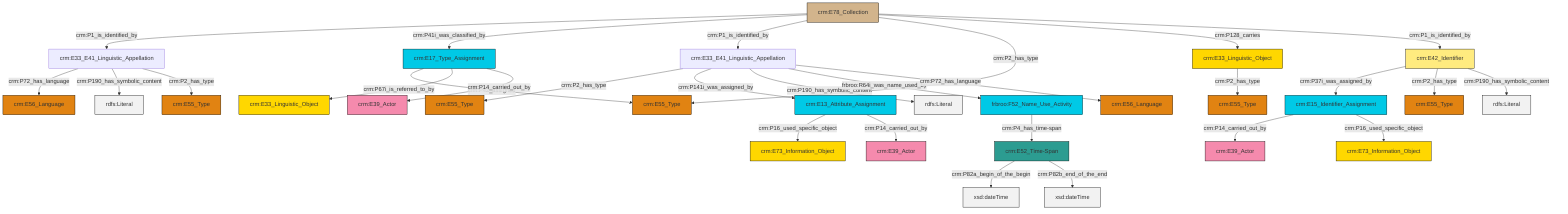 graph TD
classDef Literal fill:#f2f2f2,stroke:#000000;
classDef CRM_Entity fill:#FFFFFF,stroke:#000000;
classDef Temporal_Entity fill:#00C9E6, stroke:#000000;
classDef Type fill:#E18312, stroke:#000000;
classDef Time-Span fill:#2C9C91, stroke:#000000;
classDef Appellation fill:#FFEB7F, stroke:#000000;
classDef Place fill:#008836, stroke:#000000;
classDef Persistent_Item fill:#B266B2, stroke:#000000;
classDef Conceptual_Object fill:#FFD700, stroke:#000000;
classDef Physical_Thing fill:#D2B48C, stroke:#000000;
classDef Actor fill:#f58aad, stroke:#000000;
classDef PC_Classes fill:#4ce600, stroke:#000000;
classDef Multi fill:#cccccc,stroke:#000000;

2["crm:E78_Collection"]:::Physical_Thing -->|crm:P1_is_identified_by| 3["crm:E33_E41_Linguistic_Appellation"]:::Default
3["crm:E33_E41_Linguistic_Appellation"]:::Default -->|crm:P72_has_language| 4["crm:E56_Language"]:::Type
2["crm:E78_Collection"]:::Physical_Thing -->|crm:P41i_was_classified_by| 7["crm:E17_Type_Assignment"]:::Temporal_Entity
5["crm:E42_Identifier"]:::Appellation -->|crm:P37i_was_assigned_by| 14["crm:E15_Identifier_Assignment"]:::Temporal_Entity
19["crm:E33_E41_Linguistic_Appellation"]:::Default -->|crm:P2_has_type| 20["crm:E55_Type"]:::Type
14["crm:E15_Identifier_Assignment"]:::Temporal_Entity -->|crm:P14_carried_out_by| 22["crm:E39_Actor"]:::Actor
3["crm:E33_E41_Linguistic_Appellation"]:::Default -->|crm:P190_has_symbolic_content| 23[rdfs:Literal]:::Literal
5["crm:E42_Identifier"]:::Appellation -->|crm:P2_has_type| 15["crm:E55_Type"]:::Type
7["crm:E17_Type_Assignment"]:::Temporal_Entity -->|crm:P42_assigned| 24["crm:E55_Type"]:::Type
25["frbroo:F52_Name_Use_Activity"]:::Temporal_Entity -->|crm:P4_has_time-span| 26["crm:E52_Time-Span"]:::Time-Span
19["crm:E33_E41_Linguistic_Appellation"]:::Default -->|crm:P141i_was_assigned_by| 27["crm:E13_Attribute_Assignment"]:::Temporal_Entity
5["crm:E42_Identifier"]:::Appellation -->|crm:P190_has_symbolic_content| 28[rdfs:Literal]:::Literal
7["crm:E17_Type_Assignment"]:::Temporal_Entity -->|crm:P67i_is_referred_to_by| 12["crm:E33_Linguistic_Object"]:::Conceptual_Object
2["crm:E78_Collection"]:::Physical_Thing -->|crm:P1_is_identified_by| 19["crm:E33_E41_Linguistic_Appellation"]:::Default
2["crm:E78_Collection"]:::Physical_Thing -->|crm:P2_has_type| 24["crm:E55_Type"]:::Type
8["crm:E33_Linguistic_Object"]:::Conceptual_Object -->|crm:P2_has_type| 10["crm:E55_Type"]:::Type
19["crm:E33_E41_Linguistic_Appellation"]:::Default -->|crm:P190_has_symbolic_content| 34[rdfs:Literal]:::Literal
26["crm:E52_Time-Span"]:::Time-Span -->|crm:P82a_begin_of_the_begin| 35[xsd:dateTime]:::Literal
27["crm:E13_Attribute_Assignment"]:::Temporal_Entity -->|crm:P16_used_specific_object| 38["crm:E73_Information_Object"]:::Conceptual_Object
26["crm:E52_Time-Span"]:::Time-Span -->|crm:P82b_end_of_the_end| 39[xsd:dateTime]:::Literal
2["crm:E78_Collection"]:::Physical_Thing -->|crm:P128_carries| 8["crm:E33_Linguistic_Object"]:::Conceptual_Object
19["crm:E33_E41_Linguistic_Appellation"]:::Default -->|frbroo:R64i_was_name_used_by| 25["frbroo:F52_Name_Use_Activity"]:::Temporal_Entity
19["crm:E33_E41_Linguistic_Appellation"]:::Default -->|crm:P72_has_language| 41["crm:E56_Language"]:::Type
2["crm:E78_Collection"]:::Physical_Thing -->|crm:P1_is_identified_by| 5["crm:E42_Identifier"]:::Appellation
3["crm:E33_E41_Linguistic_Appellation"]:::Default -->|crm:P2_has_type| 17["crm:E55_Type"]:::Type
14["crm:E15_Identifier_Assignment"]:::Temporal_Entity -->|crm:P16_used_specific_object| 0["crm:E73_Information_Object"]:::Conceptual_Object
7["crm:E17_Type_Assignment"]:::Temporal_Entity -->|crm:P14_carried_out_by| 49["crm:E39_Actor"]:::Actor
27["crm:E13_Attribute_Assignment"]:::Temporal_Entity -->|crm:P14_carried_out_by| 36["crm:E39_Actor"]:::Actor